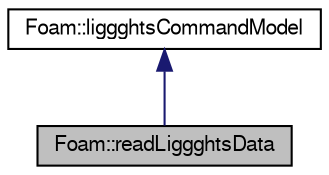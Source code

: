 digraph "Foam::readLiggghtsData"
{
  edge [fontname="FreeSans",fontsize="10",labelfontname="FreeSans",labelfontsize="10"];
  node [fontname="FreeSans",fontsize="10",shape=record];
  Node1 [label="Foam::readLiggghtsData",height=0.2,width=0.4,color="black", fillcolor="grey75", style="filled" fontcolor="black"];
  Node2 -> Node1 [dir="back",color="midnightblue",fontsize="10",style="solid",fontname="FreeSans"];
  Node2 [label="Foam::liggghtsCommandModel",height=0.2,width=0.4,color="black", fillcolor="white", style="filled",URL="$classFoam_1_1liggghtsCommandModel.html"];
}
